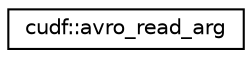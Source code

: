 digraph "Graphical Class Hierarchy"
{
 // LATEX_PDF_SIZE
  edge [fontname="Helvetica",fontsize="10",labelfontname="Helvetica",labelfontsize="10"];
  node [fontname="Helvetica",fontsize="10",shape=record];
  rankdir="LR";
  Node0 [label="cudf::avro_read_arg",height=0.2,width=0.4,color="black", fillcolor="white", style="filled",URL="$structcudf_1_1avro__read__arg.html",tooltip=" "];
}
